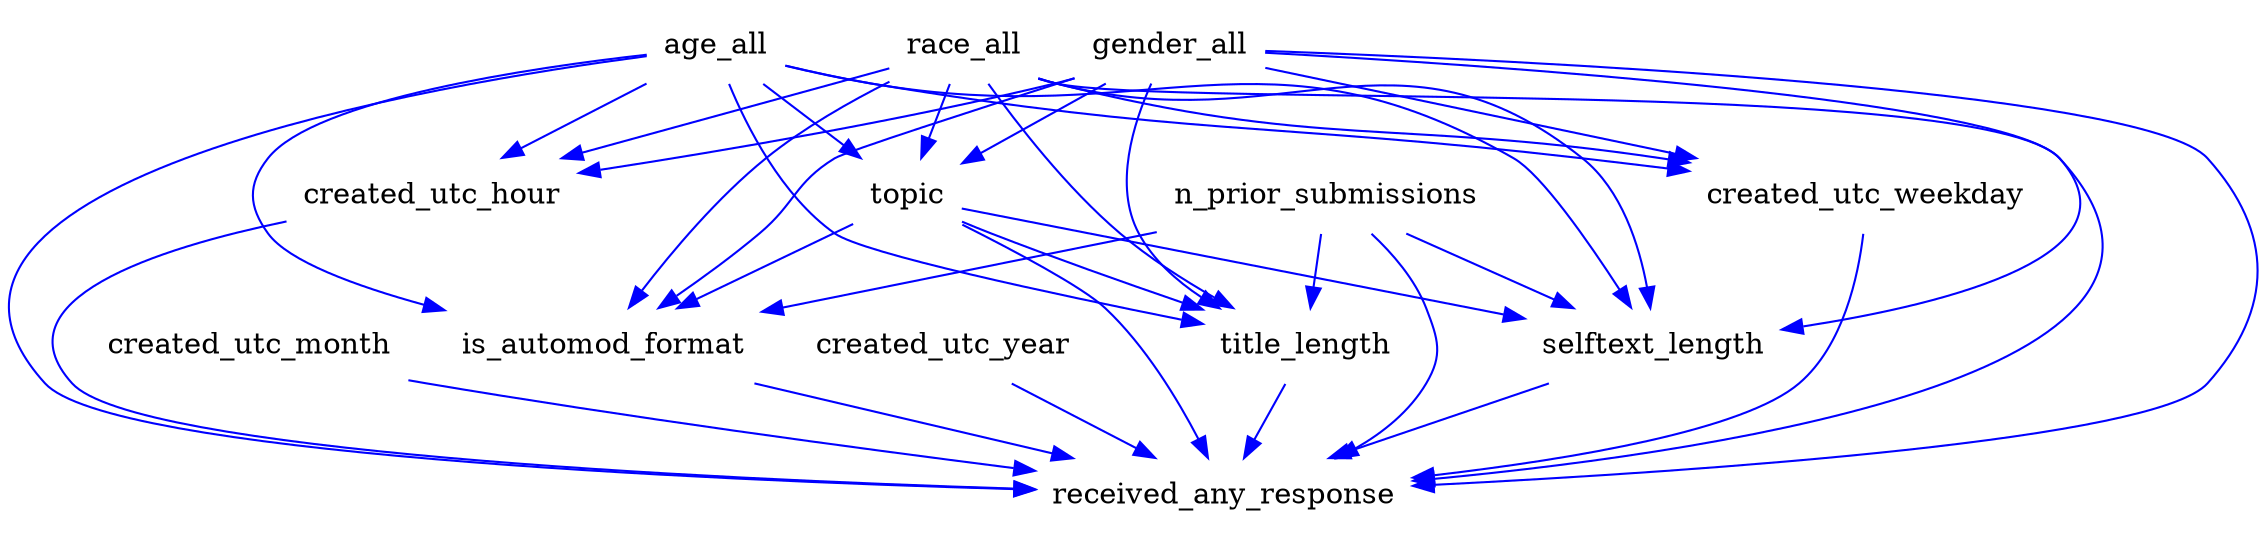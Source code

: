 digraph {
	age_all [height=.5 shape=plaintext width=.5]
	created_utc_hour [height=.5 shape=plaintext width=.5]
	created_utc_month [height=.5 shape=plaintext width=.5]
	created_utc_weekday [height=.5 shape=plaintext width=.5]
	created_utc_year [height=.5 shape=plaintext width=.5]
	gender_all [height=.5 shape=plaintext width=.5]
	is_automod_format [height=.5 shape=plaintext width=.5]
	n_prior_submissions [height=.5 shape=plaintext width=.5]
	race_all [height=.5 shape=plaintext width=.5]
	selftext_length [height=.5 shape=plaintext width=.5]
	title_length [height=.5 shape=plaintext width=.5]
	topic [height=.5 shape=plaintext width=.5]
	received_any_response [height=.5 shape=plaintext width=.5]
	n_prior_submissions -> received_any_response [color=blue]
	gender_all -> created_utc_hour [color=blue]
	gender_all -> topic [color=blue]
	n_prior_submissions -> is_automod_format [color=blue]
	created_utc_year -> received_any_response [color=blue]
	age_all -> topic [color=blue]
	race_all -> topic [color=blue]
	age_all -> created_utc_hour [color=blue]
	selftext_length -> received_any_response [color=blue]
	topic -> selftext_length [color=blue]
	age_all -> title_length [color=blue]
	race_all -> is_automod_format [color=blue]
	gender_all -> selftext_length [color=blue]
	created_utc_weekday -> received_any_response [color=blue]
	race_all -> received_any_response [color=blue]
	gender_all -> received_any_response [color=blue]
	created_utc_hour -> received_any_response [color=blue]
	gender_all -> created_utc_weekday [color=blue]
	title_length -> received_any_response [color=blue]
	race_all -> title_length [color=blue]
	race_all -> created_utc_weekday [color=blue]
	age_all -> is_automod_format [color=blue]
	topic -> title_length [color=blue]
	gender_all -> is_automod_format [color=blue]
	n_prior_submissions -> selftext_length [color=blue]
	age_all -> created_utc_weekday [color=blue]
	created_utc_month -> received_any_response [color=blue]
	age_all -> received_any_response [color=blue]
	is_automod_format -> received_any_response [color=blue]
	topic -> is_automod_format [color=blue]
	race_all -> selftext_length [color=blue]
	age_all -> selftext_length [color=blue]
	n_prior_submissions -> title_length [color=blue]
	gender_all -> title_length [color=blue]
	race_all -> created_utc_hour [color=blue]
	topic -> received_any_response [color=blue]
}
